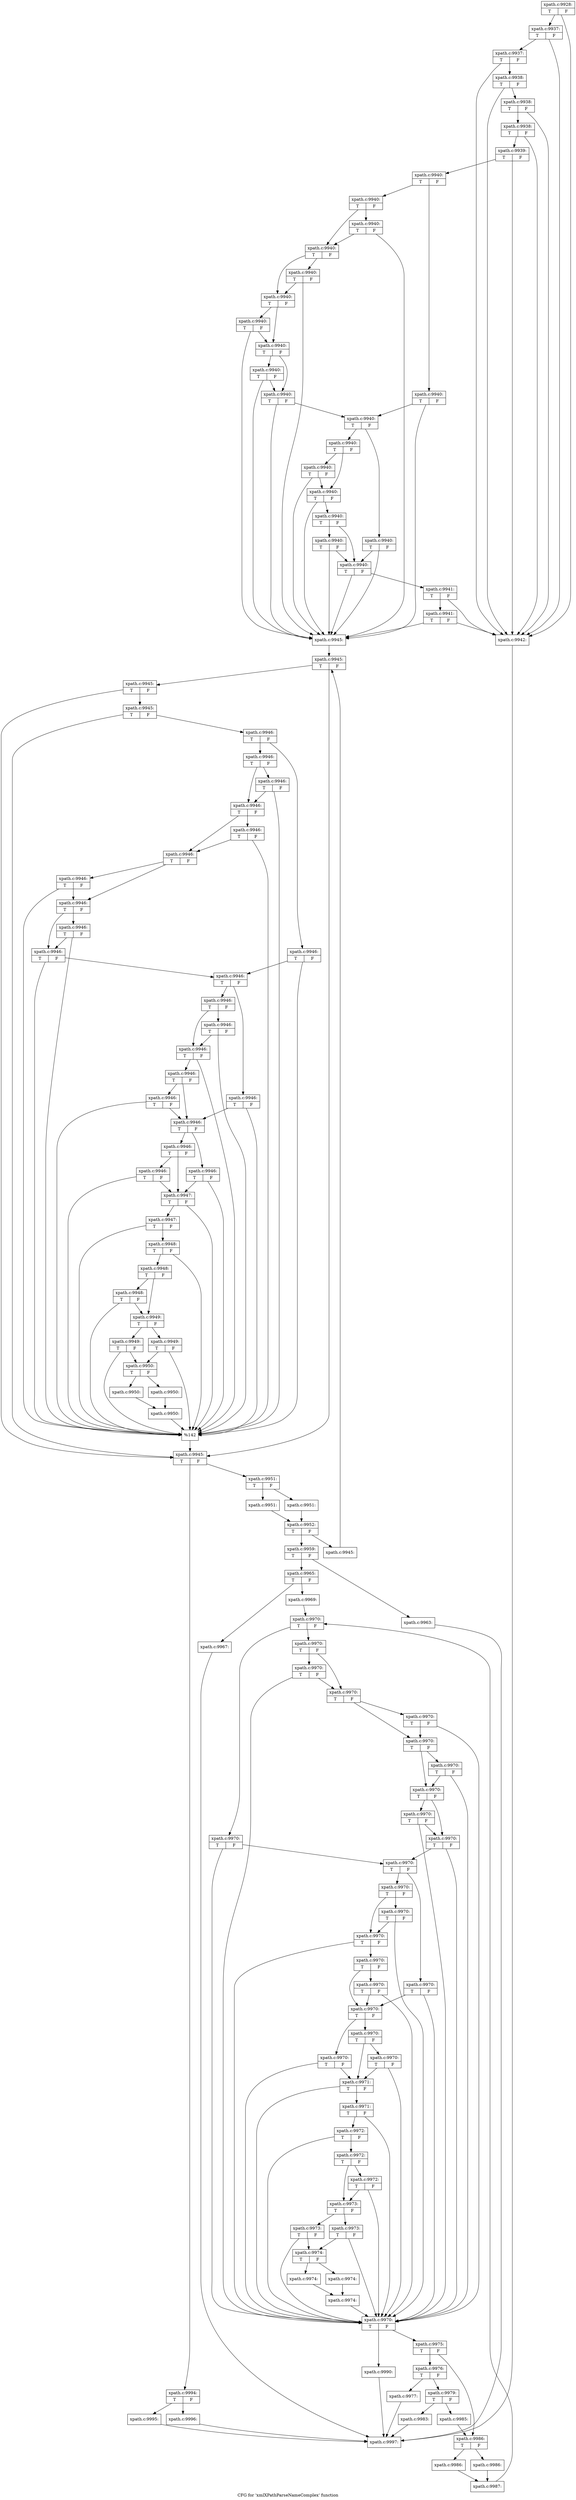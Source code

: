 digraph "CFG for 'xmlXPathParseNameComplex' function" {
	label="CFG for 'xmlXPathParseNameComplex' function";

	Node0x55e6b2bbae80 [shape=record,label="{xpath.c:9928:|{<s0>T|<s1>F}}"];
	Node0x55e6b2bbae80 -> Node0x55e6b242a0c0;
	Node0x55e6b2bbae80 -> Node0x55e6b242a400;
	Node0x55e6b242a400 [shape=record,label="{xpath.c:9937:|{<s0>T|<s1>F}}"];
	Node0x55e6b242a400 -> Node0x55e6b242a0c0;
	Node0x55e6b242a400 -> Node0x55e6b242a380;
	Node0x55e6b242a380 [shape=record,label="{xpath.c:9937:|{<s0>T|<s1>F}}"];
	Node0x55e6b242a380 -> Node0x55e6b242a0c0;
	Node0x55e6b242a380 -> Node0x55e6b242a300;
	Node0x55e6b242a300 [shape=record,label="{xpath.c:9938:|{<s0>T|<s1>F}}"];
	Node0x55e6b242a300 -> Node0x55e6b242a0c0;
	Node0x55e6b242a300 -> Node0x55e6b242a280;
	Node0x55e6b242a280 [shape=record,label="{xpath.c:9938:|{<s0>T|<s1>F}}"];
	Node0x55e6b242a280 -> Node0x55e6b242a0c0;
	Node0x55e6b242a280 -> Node0x55e6b242a200;
	Node0x55e6b242a200 [shape=record,label="{xpath.c:9938:|{<s0>T|<s1>F}}"];
	Node0x55e6b242a200 -> Node0x55e6b242a0c0;
	Node0x55e6b242a200 -> Node0x55e6b242a1b0;
	Node0x55e6b242a1b0 [shape=record,label="{xpath.c:9939:|{<s0>T|<s1>F}}"];
	Node0x55e6b242a1b0 -> Node0x55e6b242a0c0;
	Node0x55e6b242a1b0 -> Node0x55e6b242a160;
	Node0x55e6b242a160 [shape=record,label="{xpath.c:9940:|{<s0>T|<s1>F}}"];
	Node0x55e6b242a160 -> Node0x55e6b242b3d0;
	Node0x55e6b242a160 -> Node0x55e6b242b420;
	Node0x55e6b242b3d0 [shape=record,label="{xpath.c:9940:|{<s0>T|<s1>F}}"];
	Node0x55e6b242b3d0 -> Node0x55e6b242b760;
	Node0x55e6b242b3d0 -> Node0x55e6b242b710;
	Node0x55e6b242b760 [shape=record,label="{xpath.c:9940:|{<s0>T|<s1>F}}"];
	Node0x55e6b242b760 -> Node0x55e6b242a110;
	Node0x55e6b242b760 -> Node0x55e6b242b710;
	Node0x55e6b242b710 [shape=record,label="{xpath.c:9940:|{<s0>T|<s1>F}}"];
	Node0x55e6b242b710 -> Node0x55e6b242ba90;
	Node0x55e6b242b710 -> Node0x55e6b242b6c0;
	Node0x55e6b242ba90 [shape=record,label="{xpath.c:9940:|{<s0>T|<s1>F}}"];
	Node0x55e6b242ba90 -> Node0x55e6b242a110;
	Node0x55e6b242ba90 -> Node0x55e6b242b6c0;
	Node0x55e6b242b6c0 [shape=record,label="{xpath.c:9940:|{<s0>T|<s1>F}}"];
	Node0x55e6b242b6c0 -> Node0x55e6b242bdc0;
	Node0x55e6b242b6c0 -> Node0x55e6b242b670;
	Node0x55e6b242bdc0 [shape=record,label="{xpath.c:9940:|{<s0>T|<s1>F}}"];
	Node0x55e6b242bdc0 -> Node0x55e6b242a110;
	Node0x55e6b242bdc0 -> Node0x55e6b242b670;
	Node0x55e6b242b670 [shape=record,label="{xpath.c:9940:|{<s0>T|<s1>F}}"];
	Node0x55e6b242b670 -> Node0x55e6b242c130;
	Node0x55e6b242b670 -> Node0x55e6b242b620;
	Node0x55e6b242c130 [shape=record,label="{xpath.c:9940:|{<s0>T|<s1>F}}"];
	Node0x55e6b242c130 -> Node0x55e6b242a110;
	Node0x55e6b242c130 -> Node0x55e6b242b620;
	Node0x55e6b242b620 [shape=record,label="{xpath.c:9940:|{<s0>T|<s1>F}}"];
	Node0x55e6b242b620 -> Node0x55e6b242a110;
	Node0x55e6b242b620 -> Node0x55e6b242b350;
	Node0x55e6b242b420 [shape=record,label="{xpath.c:9940:|{<s0>T|<s1>F}}"];
	Node0x55e6b242b420 -> Node0x55e6b242a110;
	Node0x55e6b242b420 -> Node0x55e6b242b350;
	Node0x55e6b242b350 [shape=record,label="{xpath.c:9940:|{<s0>T|<s1>F}}"];
	Node0x55e6b242b350 -> Node0x55e6b242c780;
	Node0x55e6b242b350 -> Node0x55e6b242c800;
	Node0x55e6b242c780 [shape=record,label="{xpath.c:9940:|{<s0>T|<s1>F}}"];
	Node0x55e6b242c780 -> Node0x55e6b242a110;
	Node0x55e6b242c780 -> Node0x55e6b242b2d0;
	Node0x55e6b242c800 [shape=record,label="{xpath.c:9940:|{<s0>T|<s1>F}}"];
	Node0x55e6b242c800 -> Node0x55e6b242d0b0;
	Node0x55e6b242c800 -> Node0x55e6b242d060;
	Node0x55e6b242d0b0 [shape=record,label="{xpath.c:9940:|{<s0>T|<s1>F}}"];
	Node0x55e6b242d0b0 -> Node0x55e6b242a110;
	Node0x55e6b242d0b0 -> Node0x55e6b242d060;
	Node0x55e6b242d060 [shape=record,label="{xpath.c:9940:|{<s0>T|<s1>F}}"];
	Node0x55e6b242d060 -> Node0x55e6b242a110;
	Node0x55e6b242d060 -> Node0x55e6b242c850;
	Node0x55e6b242c850 [shape=record,label="{xpath.c:9940:|{<s0>T|<s1>F}}"];
	Node0x55e6b242c850 -> Node0x55e6b242d610;
	Node0x55e6b242c850 -> Node0x55e6b242b2d0;
	Node0x55e6b242d610 [shape=record,label="{xpath.c:9940:|{<s0>T|<s1>F}}"];
	Node0x55e6b242d610 -> Node0x55e6b242a110;
	Node0x55e6b242d610 -> Node0x55e6b242b2d0;
	Node0x55e6b242b2d0 [shape=record,label="{xpath.c:9940:|{<s0>T|<s1>F}}"];
	Node0x55e6b242b2d0 -> Node0x55e6b242b250;
	Node0x55e6b242b2d0 -> Node0x55e6b242a110;
	Node0x55e6b242b250 [shape=record,label="{xpath.c:9941:|{<s0>T|<s1>F}}"];
	Node0x55e6b242b250 -> Node0x55e6b242db30;
	Node0x55e6b242b250 -> Node0x55e6b242a0c0;
	Node0x55e6b242db30 [shape=record,label="{xpath.c:9941:|{<s0>T|<s1>F}}"];
	Node0x55e6b242db30 -> Node0x55e6b242a0c0;
	Node0x55e6b242db30 -> Node0x55e6b242a110;
	Node0x55e6b242a0c0 [shape=record,label="{xpath.c:9942:}"];
	Node0x55e6b242a0c0 -> Node0x55e6b2bbaed0;
	Node0x55e6b242a110 [shape=record,label="{xpath.c:9945:}"];
	Node0x55e6b242a110 -> Node0x55e6b2bc9110;
	Node0x55e6b2bc9110 [shape=record,label="{xpath.c:9945:|{<s0>T|<s1>F}}"];
	Node0x55e6b2bc9110 -> Node0x55e6b2bc94d0;
	Node0x55e6b2bc9110 -> Node0x55e6b2bc93b0;
	Node0x55e6b2bc94d0 [shape=record,label="{xpath.c:9945:|{<s0>T|<s1>F}}"];
	Node0x55e6b2bc94d0 -> Node0x55e6b2bc9450;
	Node0x55e6b2bc94d0 -> Node0x55e6b2bc93b0;
	Node0x55e6b2bc9450 [shape=record,label="{xpath.c:9945:|{<s0>T|<s1>F}}"];
	Node0x55e6b2bc9450 -> Node0x55e6b2bc9400;
	Node0x55e6b2bc9450 -> Node0x55e6b2bc93b0;
	Node0x55e6b2bc9400 [shape=record,label="{xpath.c:9946:|{<s0>T|<s1>F}}"];
	Node0x55e6b2bc9400 -> Node0x55e6b2bc9f30;
	Node0x55e6b2bc9400 -> Node0x55e6b2bc9f80;
	Node0x55e6b2bc9f30 [shape=record,label="{xpath.c:9946:|{<s0>T|<s1>F}}"];
	Node0x55e6b2bc9f30 -> Node0x55e6b2bca2e0;
	Node0x55e6b2bc9f30 -> Node0x55e6b2bca290;
	Node0x55e6b2bca2e0 [shape=record,label="{xpath.c:9946:|{<s0>T|<s1>F}}"];
	Node0x55e6b2bca2e0 -> Node0x55e6b2bc9ab0;
	Node0x55e6b2bca2e0 -> Node0x55e6b2bca290;
	Node0x55e6b2bca290 [shape=record,label="{xpath.c:9946:|{<s0>T|<s1>F}}"];
	Node0x55e6b2bca290 -> Node0x55e6b2bca610;
	Node0x55e6b2bca290 -> Node0x55e6b2bca240;
	Node0x55e6b2bca610 [shape=record,label="{xpath.c:9946:|{<s0>T|<s1>F}}"];
	Node0x55e6b2bca610 -> Node0x55e6b2bc9ab0;
	Node0x55e6b2bca610 -> Node0x55e6b2bca240;
	Node0x55e6b2bca240 [shape=record,label="{xpath.c:9946:|{<s0>T|<s1>F}}"];
	Node0x55e6b2bca240 -> Node0x55e6b2bca940;
	Node0x55e6b2bca240 -> Node0x55e6b2bca1f0;
	Node0x55e6b2bca940 [shape=record,label="{xpath.c:9946:|{<s0>T|<s1>F}}"];
	Node0x55e6b2bca940 -> Node0x55e6b2bc9ab0;
	Node0x55e6b2bca940 -> Node0x55e6b2bca1f0;
	Node0x55e6b2bca1f0 [shape=record,label="{xpath.c:9946:|{<s0>T|<s1>F}}"];
	Node0x55e6b2bca1f0 -> Node0x55e6b2bcac70;
	Node0x55e6b2bca1f0 -> Node0x55e6b2bca1a0;
	Node0x55e6b2bcac70 [shape=record,label="{xpath.c:9946:|{<s0>T|<s1>F}}"];
	Node0x55e6b2bcac70 -> Node0x55e6b2bc9ab0;
	Node0x55e6b2bcac70 -> Node0x55e6b2bca1a0;
	Node0x55e6b2bca1a0 [shape=record,label="{xpath.c:9946:|{<s0>T|<s1>F}}"];
	Node0x55e6b2bca1a0 -> Node0x55e6b2bc9ab0;
	Node0x55e6b2bca1a0 -> Node0x55e6b2bc9eb0;
	Node0x55e6b2bc9f80 [shape=record,label="{xpath.c:9946:|{<s0>T|<s1>F}}"];
	Node0x55e6b2bc9f80 -> Node0x55e6b2bc9ab0;
	Node0x55e6b2bc9f80 -> Node0x55e6b2bc9eb0;
	Node0x55e6b2bc9eb0 [shape=record,label="{xpath.c:9946:|{<s0>T|<s1>F}}"];
	Node0x55e6b2bc9eb0 -> Node0x55e6b2bcb220;
	Node0x55e6b2bc9eb0 -> Node0x55e6b2bcb270;
	Node0x55e6b2bcb220 [shape=record,label="{xpath.c:9946:|{<s0>T|<s1>F}}"];
	Node0x55e6b2bcb220 -> Node0x55e6b2bc9ab0;
	Node0x55e6b2bcb220 -> Node0x55e6b2bc9e30;
	Node0x55e6b2bcb270 [shape=record,label="{xpath.c:9946:|{<s0>T|<s1>F}}"];
	Node0x55e6b2bcb270 -> Node0x55e6b2bcb5c0;
	Node0x55e6b2bcb270 -> Node0x55e6b2bcb570;
	Node0x55e6b2bcb5c0 [shape=record,label="{xpath.c:9946:|{<s0>T|<s1>F}}"];
	Node0x55e6b2bcb5c0 -> Node0x55e6b2bc9ab0;
	Node0x55e6b2bcb5c0 -> Node0x55e6b2bcb570;
	Node0x55e6b2bcb570 [shape=record,label="{xpath.c:9946:|{<s0>T|<s1>F}}"];
	Node0x55e6b2bcb570 -> Node0x55e6b2bc9ab0;
	Node0x55e6b2bcb570 -> Node0x55e6b2bcb520;
	Node0x55e6b2bcb520 [shape=record,label="{xpath.c:9946:|{<s0>T|<s1>F}}"];
	Node0x55e6b2bcb520 -> Node0x55e6b2bcba60;
	Node0x55e6b2bcb520 -> Node0x55e6b2bc9e30;
	Node0x55e6b2bcba60 [shape=record,label="{xpath.c:9946:|{<s0>T|<s1>F}}"];
	Node0x55e6b2bcba60 -> Node0x55e6b2bc9ab0;
	Node0x55e6b2bcba60 -> Node0x55e6b2bc9e30;
	Node0x55e6b2bc9e30 [shape=record,label="{xpath.c:9946:|{<s0>T|<s1>F}}"];
	Node0x55e6b2bc9e30 -> Node0x55e6b2bcbd90;
	Node0x55e6b2bc9e30 -> Node0x55e6b2bcbde0;
	Node0x55e6b2bcbd90 [shape=record,label="{xpath.c:9946:|{<s0>T|<s1>F}}"];
	Node0x55e6b2bcbd90 -> Node0x55e6b2bcbfd0;
	Node0x55e6b2bcbd90 -> Node0x55e6b2bc9db0;
	Node0x55e6b2bcbfd0 [shape=record,label="{xpath.c:9946:|{<s0>T|<s1>F}}"];
	Node0x55e6b2bcbfd0 -> Node0x55e6b2bc9ab0;
	Node0x55e6b2bcbfd0 -> Node0x55e6b2bc9db0;
	Node0x55e6b2bcbde0 [shape=record,label="{xpath.c:9946:|{<s0>T|<s1>F}}"];
	Node0x55e6b2bcbde0 -> Node0x55e6b2bc9ab0;
	Node0x55e6b2bcbde0 -> Node0x55e6b2bc9db0;
	Node0x55e6b2bc9db0 [shape=record,label="{xpath.c:9947:|{<s0>T|<s1>F}}"];
	Node0x55e6b2bc9db0 -> Node0x55e6b2bc9ab0;
	Node0x55e6b2bc9db0 -> Node0x55e6b2bc9d30;
	Node0x55e6b2bc9d30 [shape=record,label="{xpath.c:9947:|{<s0>T|<s1>F}}"];
	Node0x55e6b2bc9d30 -> Node0x55e6b2bc9ab0;
	Node0x55e6b2bc9d30 -> Node0x55e6b2bc9cb0;
	Node0x55e6b2bc9cb0 [shape=record,label="{xpath.c:9948:|{<s0>T|<s1>F}}"];
	Node0x55e6b2bc9cb0 -> Node0x55e6b2bc9ab0;
	Node0x55e6b2bc9cb0 -> Node0x55e6b2bc9c30;
	Node0x55e6b2bc9c30 [shape=record,label="{xpath.c:9948:|{<s0>T|<s1>F}}"];
	Node0x55e6b2bc9c30 -> Node0x55e6b2bccb20;
	Node0x55e6b2bc9c30 -> Node0x55e6b2bc9bb0;
	Node0x55e6b2bccb20 [shape=record,label="{xpath.c:9948:|{<s0>T|<s1>F}}"];
	Node0x55e6b2bccb20 -> Node0x55e6b2bc9ab0;
	Node0x55e6b2bccb20 -> Node0x55e6b2bc9bb0;
	Node0x55e6b2bc9bb0 [shape=record,label="{xpath.c:9949:|{<s0>T|<s1>F}}"];
	Node0x55e6b2bc9bb0 -> Node0x55e6b2bccf70;
	Node0x55e6b2bc9bb0 -> Node0x55e6b2bccfc0;
	Node0x55e6b2bccf70 [shape=record,label="{xpath.c:9949:|{<s0>T|<s1>F}}"];
	Node0x55e6b2bccf70 -> Node0x55e6b2bc9ab0;
	Node0x55e6b2bccf70 -> Node0x55e6b2bc9b60;
	Node0x55e6b2bccfc0 [shape=record,label="{xpath.c:9949:|{<s0>T|<s1>F}}"];
	Node0x55e6b2bccfc0 -> Node0x55e6b2bc9ab0;
	Node0x55e6b2bccfc0 -> Node0x55e6b2bc9b60;
	Node0x55e6b2bc9b60 [shape=record,label="{xpath.c:9950:|{<s0>T|<s1>F}}"];
	Node0x55e6b2bc9b60 -> Node0x55e6b2bcd460;
	Node0x55e6b2bc9b60 -> Node0x55e6b2bcd670;
	Node0x55e6b2bcd460 [shape=record,label="{xpath.c:9950:}"];
	Node0x55e6b2bcd460 -> Node0x55e6b2bcd6c0;
	Node0x55e6b2bcd670 [shape=record,label="{xpath.c:9950:}"];
	Node0x55e6b2bcd670 -> Node0x55e6b2bcd6c0;
	Node0x55e6b2bcd6c0 [shape=record,label="{xpath.c:9950:}"];
	Node0x55e6b2bcd6c0 -> Node0x55e6b2bc9ab0;
	Node0x55e6b2bc9ab0 [shape=record,label="{%142}"];
	Node0x55e6b2bc9ab0 -> Node0x55e6b2bc93b0;
	Node0x55e6b2bc93b0 [shape=record,label="{xpath.c:9945:|{<s0>T|<s1>F}}"];
	Node0x55e6b2bc93b0 -> Node0x55e6b2bcdec0;
	Node0x55e6b2bc93b0 -> Node0x55e6b2bc9330;
	Node0x55e6b2bcdec0 [shape=record,label="{xpath.c:9951:|{<s0>T|<s1>F}}"];
	Node0x55e6b2bcdec0 -> Node0x55e6b2bce080;
	Node0x55e6b2bcdec0 -> Node0x55e6b2bce120;
	Node0x55e6b2bce080 [shape=record,label="{xpath.c:9951:}"];
	Node0x55e6b2bce080 -> Node0x55e6b2bce0d0;
	Node0x55e6b2bce120 [shape=record,label="{xpath.c:9951:}"];
	Node0x55e6b2bce120 -> Node0x55e6b2bce0d0;
	Node0x55e6b2bce0d0 [shape=record,label="{xpath.c:9952:|{<s0>T|<s1>F}}"];
	Node0x55e6b2bce0d0 -> Node0x55e6b2bcf2d0;
	Node0x55e6b2bce0d0 -> Node0x55e6b2bcf320;
	Node0x55e6b2bcf2d0 [shape=record,label="{xpath.c:9959:|{<s0>T|<s1>F}}"];
	Node0x55e6b2bcf2d0 -> Node0x55e6b2bcfd30;
	Node0x55e6b2bcf2d0 -> Node0x55e6b2bcfd80;
	Node0x55e6b2bcfd30 [shape=record,label="{xpath.c:9963:}"];
	Node0x55e6b2bcfd30 -> Node0x55e6b2bbaed0;
	Node0x55e6b2bcfd80 [shape=record,label="{xpath.c:9965:|{<s0>T|<s1>F}}"];
	Node0x55e6b2bcfd80 -> Node0x55e6b2bd08a0;
	Node0x55e6b2bcfd80 -> Node0x55e6b2bd08f0;
	Node0x55e6b2bd08a0 [shape=record,label="{xpath.c:9967:}"];
	Node0x55e6b2bd08a0 -> Node0x55e6b2bbaed0;
	Node0x55e6b2bd08f0 [shape=record,label="{xpath.c:9969:}"];
	Node0x55e6b2bd08f0 -> Node0x55e6b2bd1260;
	Node0x55e6b2bd1260 [shape=record,label="{xpath.c:9970:|{<s0>T|<s1>F}}"];
	Node0x55e6b2bd1260 -> Node0x55e6b2bd1920;
	Node0x55e6b2bd1260 -> Node0x55e6b2bd1970;
	Node0x55e6b2bd1920 [shape=record,label="{xpath.c:9970:|{<s0>T|<s1>F}}"];
	Node0x55e6b2bd1920 -> Node0x55e6b2bd1c50;
	Node0x55e6b2bd1920 -> Node0x55e6b2bd1c00;
	Node0x55e6b2bd1c50 [shape=record,label="{xpath.c:9970:|{<s0>T|<s1>F}}"];
	Node0x55e6b2bd1c50 -> Node0x55e6b2bd1500;
	Node0x55e6b2bd1c50 -> Node0x55e6b2bd1c00;
	Node0x55e6b2bd1c00 [shape=record,label="{xpath.c:9970:|{<s0>T|<s1>F}}"];
	Node0x55e6b2bd1c00 -> Node0x55e6b2bd1f00;
	Node0x55e6b2bd1c00 -> Node0x55e6b2bd1bb0;
	Node0x55e6b2bd1f00 [shape=record,label="{xpath.c:9970:|{<s0>T|<s1>F}}"];
	Node0x55e6b2bd1f00 -> Node0x55e6b2bd1500;
	Node0x55e6b2bd1f00 -> Node0x55e6b2bd1bb0;
	Node0x55e6b2bd1bb0 [shape=record,label="{xpath.c:9970:|{<s0>T|<s1>F}}"];
	Node0x55e6b2bd1bb0 -> Node0x55e6b2bd2230;
	Node0x55e6b2bd1bb0 -> Node0x55e6b2bd1b60;
	Node0x55e6b2bd2230 [shape=record,label="{xpath.c:9970:|{<s0>T|<s1>F}}"];
	Node0x55e6b2bd2230 -> Node0x55e6b2bd1500;
	Node0x55e6b2bd2230 -> Node0x55e6b2bd1b60;
	Node0x55e6b2bd1b60 [shape=record,label="{xpath.c:9970:|{<s0>T|<s1>F}}"];
	Node0x55e6b2bd1b60 -> Node0x55e6b2bd2560;
	Node0x55e6b2bd1b60 -> Node0x55e6b2bd1b10;
	Node0x55e6b2bd2560 [shape=record,label="{xpath.c:9970:|{<s0>T|<s1>F}}"];
	Node0x55e6b2bd2560 -> Node0x55e6b2bd1500;
	Node0x55e6b2bd2560 -> Node0x55e6b2bd1b10;
	Node0x55e6b2bd1b10 [shape=record,label="{xpath.c:9970:|{<s0>T|<s1>F}}"];
	Node0x55e6b2bd1b10 -> Node0x55e6b2bd1500;
	Node0x55e6b2bd1b10 -> Node0x55e6b2bd18a0;
	Node0x55e6b2bd1970 [shape=record,label="{xpath.c:9970:|{<s0>T|<s1>F}}"];
	Node0x55e6b2bd1970 -> Node0x55e6b2bd1500;
	Node0x55e6b2bd1970 -> Node0x55e6b2bd18a0;
	Node0x55e6b2bd18a0 [shape=record,label="{xpath.c:9970:|{<s0>T|<s1>F}}"];
	Node0x55e6b2bd18a0 -> Node0x55e6b2bd2bb0;
	Node0x55e6b2bd18a0 -> Node0x55e6b2bd2c00;
	Node0x55e6b2bd2bb0 [shape=record,label="{xpath.c:9970:|{<s0>T|<s1>F}}"];
	Node0x55e6b2bd2bb0 -> Node0x55e6b2bd1500;
	Node0x55e6b2bd2bb0 -> Node0x55e6b2bd1820;
	Node0x55e6b2bd2c00 [shape=record,label="{xpath.c:9970:|{<s0>T|<s1>F}}"];
	Node0x55e6b2bd2c00 -> Node0x55e6b2bd2f50;
	Node0x55e6b2bd2c00 -> Node0x55e6b2bd2f00;
	Node0x55e6b2bd2f50 [shape=record,label="{xpath.c:9970:|{<s0>T|<s1>F}}"];
	Node0x55e6b2bd2f50 -> Node0x55e6b2bd1500;
	Node0x55e6b2bd2f50 -> Node0x55e6b2bd2f00;
	Node0x55e6b2bd2f00 [shape=record,label="{xpath.c:9970:|{<s0>T|<s1>F}}"];
	Node0x55e6b2bd2f00 -> Node0x55e6b2bd1500;
	Node0x55e6b2bd2f00 -> Node0x55e6b2bd2eb0;
	Node0x55e6b2bd2eb0 [shape=record,label="{xpath.c:9970:|{<s0>T|<s1>F}}"];
	Node0x55e6b2bd2eb0 -> Node0x55e6b2bd33f0;
	Node0x55e6b2bd2eb0 -> Node0x55e6b2bd1820;
	Node0x55e6b2bd33f0 [shape=record,label="{xpath.c:9970:|{<s0>T|<s1>F}}"];
	Node0x55e6b2bd33f0 -> Node0x55e6b2bd1500;
	Node0x55e6b2bd33f0 -> Node0x55e6b2bd1820;
	Node0x55e6b2bd1820 [shape=record,label="{xpath.c:9970:|{<s0>T|<s1>F}}"];
	Node0x55e6b2bd1820 -> Node0x55e6b2bd3720;
	Node0x55e6b2bd1820 -> Node0x55e6b2bd3770;
	Node0x55e6b2bd3720 [shape=record,label="{xpath.c:9970:|{<s0>T|<s1>F}}"];
	Node0x55e6b2bd3720 -> Node0x55e6b2bd3960;
	Node0x55e6b2bd3720 -> Node0x55e6b2bd17a0;
	Node0x55e6b2bd3960 [shape=record,label="{xpath.c:9970:|{<s0>T|<s1>F}}"];
	Node0x55e6b2bd3960 -> Node0x55e6b2bd1500;
	Node0x55e6b2bd3960 -> Node0x55e6b2bd17a0;
	Node0x55e6b2bd3770 [shape=record,label="{xpath.c:9970:|{<s0>T|<s1>F}}"];
	Node0x55e6b2bd3770 -> Node0x55e6b2bd1500;
	Node0x55e6b2bd3770 -> Node0x55e6b2bd17a0;
	Node0x55e6b2bd17a0 [shape=record,label="{xpath.c:9971:|{<s0>T|<s1>F}}"];
	Node0x55e6b2bd17a0 -> Node0x55e6b2bd1500;
	Node0x55e6b2bd17a0 -> Node0x55e6b2bd1720;
	Node0x55e6b2bd1720 [shape=record,label="{xpath.c:9971:|{<s0>T|<s1>F}}"];
	Node0x55e6b2bd1720 -> Node0x55e6b2bd1500;
	Node0x55e6b2bd1720 -> Node0x55e6b2bd16a0;
	Node0x55e6b2bd16a0 [shape=record,label="{xpath.c:9972:|{<s0>T|<s1>F}}"];
	Node0x55e6b2bd16a0 -> Node0x55e6b2bd1500;
	Node0x55e6b2bd16a0 -> Node0x55e6b2bd1620;
	Node0x55e6b2bd1620 [shape=record,label="{xpath.c:9972:|{<s0>T|<s1>F}}"];
	Node0x55e6b2bd1620 -> Node0x55e6b2bd42c0;
	Node0x55e6b2bd1620 -> Node0x55e6b2bd15a0;
	Node0x55e6b2bd42c0 [shape=record,label="{xpath.c:9972:|{<s0>T|<s1>F}}"];
	Node0x55e6b2bd42c0 -> Node0x55e6b2bd1500;
	Node0x55e6b2bd42c0 -> Node0x55e6b2bd15a0;
	Node0x55e6b2bd15a0 [shape=record,label="{xpath.c:9973:|{<s0>T|<s1>F}}"];
	Node0x55e6b2bd15a0 -> Node0x55e6b2bd4710;
	Node0x55e6b2bd15a0 -> Node0x55e6b2bd4760;
	Node0x55e6b2bd4710 [shape=record,label="{xpath.c:9973:|{<s0>T|<s1>F}}"];
	Node0x55e6b2bd4710 -> Node0x55e6b2bd1500;
	Node0x55e6b2bd4710 -> Node0x55e6b2bd1550;
	Node0x55e6b2bd4760 [shape=record,label="{xpath.c:9973:|{<s0>T|<s1>F}}"];
	Node0x55e6b2bd4760 -> Node0x55e6b2bd1500;
	Node0x55e6b2bd4760 -> Node0x55e6b2bd1550;
	Node0x55e6b2bd1550 [shape=record,label="{xpath.c:9974:|{<s0>T|<s1>F}}"];
	Node0x55e6b2bd1550 -> Node0x55e6b2bd4bf0;
	Node0x55e6b2bd1550 -> Node0x55e6b2bd4d30;
	Node0x55e6b2bd4bf0 [shape=record,label="{xpath.c:9974:}"];
	Node0x55e6b2bd4bf0 -> Node0x55e6b2bd4d80;
	Node0x55e6b2bd4d30 [shape=record,label="{xpath.c:9974:}"];
	Node0x55e6b2bd4d30 -> Node0x55e6b2bd4d80;
	Node0x55e6b2bd4d80 [shape=record,label="{xpath.c:9974:}"];
	Node0x55e6b2bd4d80 -> Node0x55e6b2bd1500;
	Node0x55e6b2bd1500 [shape=record,label="{xpath.c:9970:|{<s0>T|<s1>F}}"];
	Node0x55e6b2bd1500 -> Node0x55e6b2bd53a0;
	Node0x55e6b2bd1500 -> Node0x55e6b2bd1480;
	Node0x55e6b2bd53a0 [shape=record,label="{xpath.c:9975:|{<s0>T|<s1>F}}"];
	Node0x55e6b2bd53a0 -> Node0x55e6b2bd5590;
	Node0x55e6b2bd53a0 -> Node0x55e6b2bd55e0;
	Node0x55e6b2bd5590 [shape=record,label="{xpath.c:9976:|{<s0>T|<s1>F}}"];
	Node0x55e6b2bd5590 -> Node0x55e6b2bd5a80;
	Node0x55e6b2bd5590 -> Node0x55e6b2bd5ad0;
	Node0x55e6b2bd5a80 [shape=record,label="{xpath.c:9977:}"];
	Node0x55e6b2bd5a80 -> Node0x55e6b2bbaed0;
	Node0x55e6b2bd5ad0 [shape=record,label="{xpath.c:9979:|{<s0>T|<s1>F}}"];
	Node0x55e6b2bd5ad0 -> Node0x55e6b2bd6770;
	Node0x55e6b2bd5ad0 -> Node0x55e6b2bd67c0;
	Node0x55e6b2bd6770 [shape=record,label="{xpath.c:9983:}"];
	Node0x55e6b2bd6770 -> Node0x55e6b2bbaed0;
	Node0x55e6b2bd67c0 [shape=record,label="{xpath.c:9985:}"];
	Node0x55e6b2bd67c0 -> Node0x55e6b2bd55e0;
	Node0x55e6b2bd55e0 [shape=record,label="{xpath.c:9986:|{<s0>T|<s1>F}}"];
	Node0x55e6b2bd55e0 -> Node0x55e6b2bd6ef0;
	Node0x55e6b2bd55e0 -> Node0x55e6b2bd6f90;
	Node0x55e6b2bd6ef0 [shape=record,label="{xpath.c:9986:}"];
	Node0x55e6b2bd6ef0 -> Node0x55e6b2bd6f40;
	Node0x55e6b2bd6f90 [shape=record,label="{xpath.c:9986:}"];
	Node0x55e6b2bd6f90 -> Node0x55e6b2bd6f40;
	Node0x55e6b2bd6f40 [shape=record,label="{xpath.c:9987:}"];
	Node0x55e6b2bd6f40 -> Node0x55e6b2bd1260;
	Node0x55e6b2bd1480 [shape=record,label="{xpath.c:9990:}"];
	Node0x55e6b2bd1480 -> Node0x55e6b2bbaed0;
	Node0x55e6b2bcf320 [shape=record,label="{xpath.c:9945:}"];
	Node0x55e6b2bcf320 -> Node0x55e6b2bc9110;
	Node0x55e6b2bc9330 [shape=record,label="{xpath.c:9994:|{<s0>T|<s1>F}}"];
	Node0x55e6b2bc9330 -> Node0x55e6b2bd8740;
	Node0x55e6b2bc9330 -> Node0x55e6b2bd8790;
	Node0x55e6b2bd8740 [shape=record,label="{xpath.c:9995:}"];
	Node0x55e6b2bd8740 -> Node0x55e6b2bbaed0;
	Node0x55e6b2bd8790 [shape=record,label="{xpath.c:9996:}"];
	Node0x55e6b2bd8790 -> Node0x55e6b2bbaed0;
	Node0x55e6b2bbaed0 [shape=record,label="{xpath.c:9997:}"];
}
